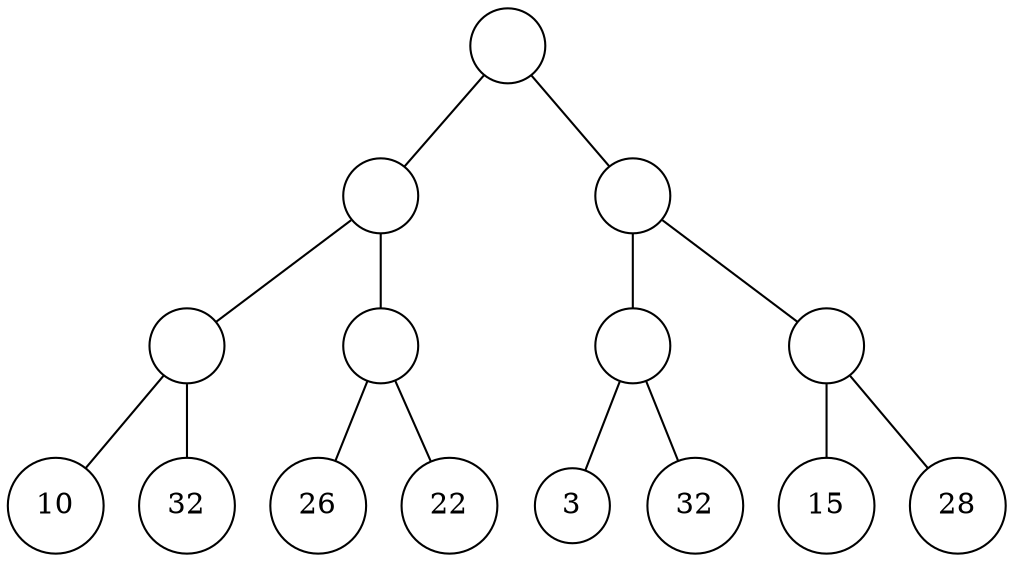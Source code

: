 graph g {
graph[ordering="out"];
1[label="", shape=circle, width=0.5];
1--2;
1--3;
2[label="", shape=circle, width=0.5];
2--4;
2--5;
4[label="", shape=circle, width=0.5];
4--8;
4--9;
8[label="10",shape=circle, width=0.5];
9[label="32",shape=circle, width=0.5];
5[label="", shape=circle, width=0.5];
5--10;
5--11;
10[label="26",shape=circle, width=0.5];
11[label="22",shape=circle, width=0.5];
3[label="", shape=circle, width=0.5];
3--6;
3--7;
6[label="", shape=circle, width=0.5];
6--12;
6--13;
12[label="3",shape=circle, width=0.5];
13[label="32",shape=circle, width=0.5];
7[label="", shape=circle, width=0.5];
7--14;
7--15;
14[label="15",shape=circle, width=0.5];
15[label="28",shape=circle, width=0.5];
}
